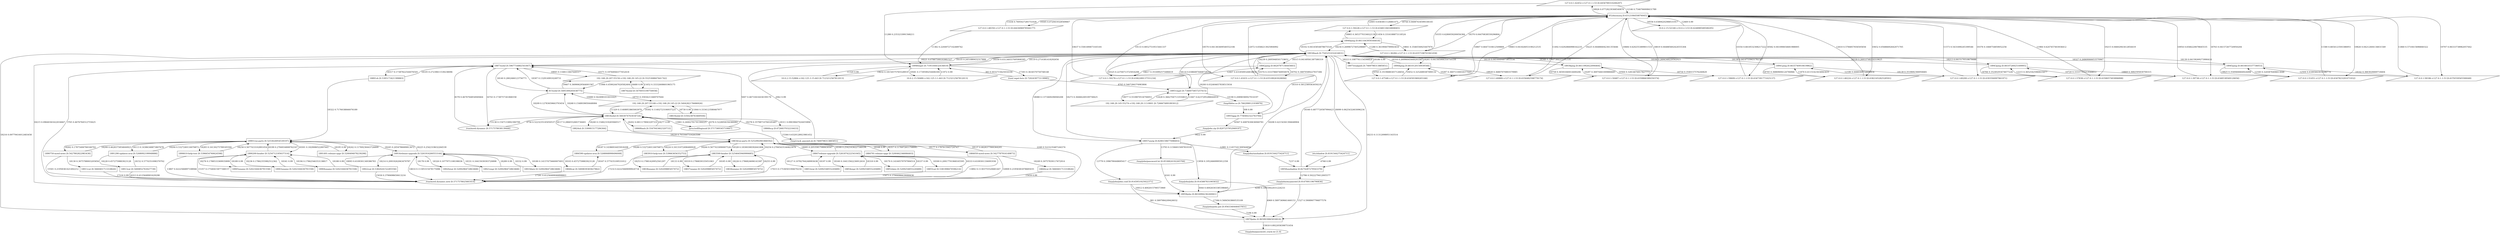 digraph G {
  682 [ label="127.0.0.1:42452->127.0.1.1:53 [0.6456789310206297]" shape="parallelogram" ];
  628 [ label="852dnsmasq [0.6312106450876045]" shape="box" ];
  638 [ label="127.0.0.1:59228->127.0.1.1:53 [0.6348118416808065]" shape="parallelogram" ];
  627 [ label="127.0.0.1:59609->127.0.1.1:53 [0.6347391771025137]" shape="parallelogram" ];
  669 [ label="127.0.0.1:58186->127.0.1.1:53 [0.6376559565590048]" shape="parallelogram" ];
  635 [ label="127.0.0.1:36284->127.0.1.1:53 [0.6357198701941458]" shape="parallelogram" ];
  657 [ label="127.0.0.1:39738->127.0.1.1:53 [0.6348538569120656]" shape="parallelogram" ];
  641 [ label="127.0.0.1:60200->127.0.1.1:53 [0.6393594997861971]" shape="parallelogram" ];
  654 [ label="127.0.0.1:57838->127.0.1.1:53 [0.6358057493896898]" shape="parallelogram" ];
  666 [ label="127.0.0.1:51451->127.0.1.1:53 [0.6347823291071932]" shape="parallelogram" ];
  650 [ label="127.0.0.1:41631->127.0.1.1:53 [0.635189263028094]" shape="parallelogram" ];
  663 [ label="127.0.0.1:60889->127.0.1.1:53 [0.6356482598779174]" shape="parallelogram" ];
  644 [ label="127.0.0.1:46224->127.0.1.1:53 [0.6382165282528591]" shape="parallelogram" ];
  686 [ label="127.0.0.1:48350->127.0.1.1:53 [0.6443696978564177]" shape="parallelogram" ];
  647 [ label="127.0.0.1:59278->127.0.1.1:53 [0.6382289137551234]" shape="parallelogram" ];
  632 [ label="127.0.0.1:50487->127.0.1.1:53 [0.6359866389250374]" shape="parallelogram" ];
  660 [ label="127.0.0.1:47548->127.0.1.1:53 [0.634591969265166]" shape="parallelogram" ];
  153 [ label="/proc/self/loginuid [0.5717369345710667]" shape="ellipse" ];
  470 [ label="18873sshd [0.5967716882541847]" shape="box" ];
  62 [ label="18818sshd [0.5603074763034724]" shape="box" ];
  692 [ label="192.168.29.145:55274->192.168.29.113:9001 [0.7266674891893012]" shape="parallelogram" ];
  690 [ label="18951wget [0.7340075857257415]" shape="box" ];
  469 [ label="192.168.29.207:55150->192.168.29.145:22 [0.5525308847641742]" shape="parallelogram" ];
  473 [ label="18874sshd [0.5470055190750058]" shape="box" ];
  466 [ label="/tmp/crack_passwd.sh [0.7469798313885851]" shape="ellipse" ];
  614 [ label="18934bash [0.7545251032416831]" shape="box" ];
  751 [ label="/tmp/john/john.pot [0.9563340446457851]" shape="ellipse" ];
  761 [ label="18976john [0.9659939865830818]" shape="box" ];
  680 [ label="/root/.wget-hsts [0.7202439772139985]" shape="ellipse" ];
  672 [ label="18946wget [0.7195164432434819]" shape="box" ];
  61 [ label="192.168.29.207:55148->192.168.29.145:22 [0.5404282176686926]" shape="parallelogram" ];
  113 [ label="18819sshd [0.5350238763469504]" shape="box" ];
  691 [ label="/tmp/libfoo.so [0.7662998121938976]" shape="ellipse" ];
  701 [ label="18955gpg [0.7740402322763764]" shape="box" ];
  137 [ label="/etc/shadow [0.8191544275424711]" shape="ellipse" ];
  735 [ label="18958unshadow [0.8274287279563379]" shape="box" ];
  734 [ label="/tmp/john/mypasswd [0.9147091196790836]" shape="ellipse" ];
  737 [ label="18959john [0.8616994236240061]" shape="box" ];
  684 [ label="10.0.2.15:50480->162.125.3.1:443 [0.7123212567812013]" shape="parallelogram" ];
  688 [ label="10.0.2.15:52884->162.125.3.15:443 [0.7123212567812013]" shape="parallelogram" ];
  731 [ label="/tmp/john/john.conf [0.9145951925922371]" shape="ellipse" ];
  448 [ label="/run/motd.dynamic [0.5717578038139446]" shape="ellipse" ];
  708 [ label="/tmp/john.zip [0.8207257952949197]" shape="ellipse" ];
  712 [ label="18957unzip [0.8290159677098493]" shape="box" ];
  717 [ label="/tmp/john/password.lst [0.8530824192265706]" shape="ellipse" ];
  309 [ label="1884050-motd-news [0.5427787916149873]" shape="box" ];
  283 [ label="18834run-parts [0.5252992901866592]" shape="box" ];
  313 [ label="18844cut [0.5660401713318826]" shape="box" ];
  286 [ label="1883500-header [0.5254645940990685]" shape="box" ];
  294 [ label="18838uname [0.520209885457472]" shape="box" ];
  292 [ label="18837uname [0.520209885457472]" shape="box" ];
  290 [ label="18836uname [0.520209885457472]" shape="box" ];
  270 [ label="18824sh [0.5300815177284364]" shape="box" ];
  544 [ label="18905uname [0.5202164436791558]" shape="box" ];
  538 [ label="1890200-header [0.5254712185637314]" shape="box" ];
  571 [ label="1891491-release-upgr [0.5200494078239298]" shape="box" ];
  536 [ label="18901run-parts [0.5253024954539197]" shape="box" ];
  758 [ label="18975realpath [0.7469798313885851]" shape="box" ];
  60 [ label="815sshd [0.5495309205038775]" shape="box" ];
  533 [ label="18891sh [0.5395173421399883]" shape="box" ];
  578 [ label="18914release-upgrade [0.5261916260553144]" shape="box" ];
  557 [ label="1890750-motd-news [0.5427802822983436]" shape="box" ];
  567 [ label="1891290-updates-avai [0.5268092199948886]" shape="box" ];
  555 [ label="1890610-help-text [0.5396654760624598]" shape="box" ];
  411 [ label="18855cat [0.5381998470596214]" shape="box" ];
  400 [ label="18847release-upgrade [0.5261874222541045]" shape="box" ];
  584 [ label="18921expr [0.5209296472863468]" shape="box" ];
  714 [ label="/tmp/john/john [0.9145887831905832]" shape="ellipse" ];
  569 [ label="18913cat [0.5400852763027739]" shape="box" ];
  540 [ label="18903uname [0.5202164436791558]" shape="box" ];
  646 [ label="18942ping [0.6620787136445683]" shape="box" ];
  659 [ label="18944ping [0.6610120150939548]" shape="box" ];
  406 [ label="18853stat [0.5209254855220489]" shape="box" ];
  620 [ label="18939ping [0.6611992622094464]" shape="box" ];
  409 [ label="18854expr [0.5209254855220489]" shape="box" ];
  586 [ label="18922cat [0.5382024152285556]" shape="box" ];
  640 [ label="18941ping [0.6635740910619862]" shape="box" ];
  653 [ label="18943ping [0.6610726925169995]" shape="box" ];
  634 [ label="18940ping [0.6611043959344618]" shape="box" ];
  665 [ label="18945ping [0.6616610337736053]" shape="box" ];
  582 [ label="18920stat [0.5209296472863468]" shape="box" ];
  559 [ label="18911cut [0.5660401713318826]" shape="box" ];
  542 [ label="18904uname [0.5202164436791558]" shape="box" ];
  716 [ label="/tmp/john/unshadow [0.8191544275424711]" shape="ellipse" ];
  328 [ label="18846cat [0.5400839365827862]" shape="box" ];
  326 [ label="1884590-updates-avai [0.5268068998496008]" shape="box" ];
  464 [ label="18868scp [0.6726837032216433]" shape="box" ];
  458 [ label="18868bash [0.5547043462320733]" shape="box" ];
  306 [ label="1883910-help-text [0.539663656352753]" shape="box" ];
  403 [ label="18852date [0.5209254855220489]" shape="box" ];
  332 [ label="1884791-release-upgr [0.5200462346084403]" shape="box" ];
  580 [ label="18919date [0.5209296472863468]" shape="box" ];
  629 [ label="10.0.2.15:52140->10.0.2.3:53 [0.624898508508295]" shape="parallelogram" ];
  272 [ label="/run/motd.dynamic.new [0.5717578025661614]" shape="ellipse" ];
  760 [ label="/tmp/john/password_crack.txt [1.0]" shape="ellipse" ];
  682 -> 628 [ label="12146 0.7546766008431789" ];
  638 -> 628 [ label="12005 0.6583811126881475" ];
  627 -> 628 [ label="10354 0.6618532308217222" ];
  669 -> 628 [ label="11860 0.5710415696840322" ];
  635 -> 628 [ label="10355 0.6280059200056384" ];
  657 -> 628 [ label="10954 0.6566220678645535" ];
  641 -> 628 [ label="11573 0.5431690245399546" ];
  654 -> 628 [ label="11984 0.6247457403936412" ];
  666 -> 628 [ label="11580 0.6654123593386951" ];
  650 -> 628 [ label="12072 0.6566213925904992" ];
  663 -> 628 [ label="11492 0.6292866998162235" ];
  644 -> 628 [ label="12610 0.5784857656505656" ];
  686 -> 628 [ label="11436 0.7695027285751026" ];
  647 -> 628 [ label="10637 0.5581490673165181" ];
  632 -> 628 [ label="10684 0.6202553899011531" ];
  660 -> 628 [ label="10807 0.6647310612509869" ];
  153 -> 470 [ label="5007 0.46710416436199176" ];
  153 -> 62 [ label="8376 0.5228958356380082" ];
  692 -> 690 [ label="12428 0.36627047133550833" ];
  469 -> 470 [ label="10371 0.19764944377452418" ];
  469 -> 473 [ label="11652 0.33332608601965175" ];
  466 -> 614 [ label="2062 0.99" ];
  751 -> 761 [ label="7196 0.99" ];
  680 -> 672 [ label="383 0.4432715625016194" ];
  680 -> 690 [ label="8765 0.5467284374983806" ];
  61 -> 113 [ label="11844 0.3334123580467977" ];
  61 -> 62 [ label="11329 0.11408953865003979" ];
  691 -> 701 [ label="308 0.99" ];
  137 -> 735 [ label="6768 0.99" ];
  734 -> 761 [ label="1527 0.5908907796877576" ];
  734 -> 737 [ label="6240 0.39910922031224233" ];
  684 -> 672 [ label="11972 0.99" ];
  688 -> 672 [ label="11320 0.99" ];
  731 -> 761 [ label="981 0.5897984209426032" ];
  731 -> 737 [ label="10012 0.4002015790573969" ];
  448 -> 470 [ label="8378 0.4676764854949464" ];
  448 -> 62 [ label="4756 0.5223235145050537" ];
  708 -> 712 [ label="9422 0.99" ];
  717 -> 737 [ label="6161 0.99" ];
  309 -> 283 [ label="18137 0.4628377900364205" ];
  309 -> 313 [ label="18249 0.30757839117672914" ];
  286 -> 294 [ label="18253 0.17881420952561297" ];
  286 -> 283 [ label="18254 0.27845435340823976" ];
  286 -> 292 [ label="18319 0.1786839335051063" ];
  286 -> 290 [ label="18226 0.1786824696143387" ];
  270 -> 283 [ label="18220 0.7033447316263599" ];
  270 -> 62 [ label="18117 0.2866552683736401" ];
  544 -> 538 [ label="18189 0.99" ];
  571 -> 536 [ label="18195 0.99" ];
  758 -> 614 [ label="18186 0.99" ];
  712 -> 614 [ label="18273 0.36466249109758425" ];
  470 -> 60 [ label="18140 0.2802466123756771" ];
  470 -> 614 [ label="18335 0.2451880432317899" ];
  470 -> 533 [ label="18317 0.17387822544076545" ];
  536 -> 578 [ label="18245 0.2054786689813672" ];
  536 -> 557 [ label="18262 0.17875406766166702" ];
  536 -> 571 [ label="18242 0.11769236443726899" ];
  536 -> 538 [ label="18301 0.1829086522897641" ];
  536 -> 567 [ label="18113 0.14386348873807678" ];
  536 -> 555 [ label="18283 0.16130275789185594" ];
  411 -> 400 [ label="18333 0.6109301336091936" ];
  584 -> 578 [ label="18289 0.99" ];
  701 -> 614 [ label="18310 0.5812369363059219" ];
  714 -> 761 [ label="4969 0.5897369661460153" ];
  714 -> 737 [ label="3044 0.40026303385398465" ];
  567 -> 536 [ label="18204 0.5327240116076872" ];
  567 -> 569 [ label="18228 0.4572759883923128" ];
  294 -> 286 [ label="18133 0.99" ];
  540 -> 538 [ label="18341 0.99" ];
  646 -> 614 [ label="18239 0.2695948501719651" ];
  659 -> 614 [ label="18316 0.26996045649293365" ];
  406 -> 400 [ label="18197 0.99" ];
  620 -> 614 [ label="18348 0.27007384223191516" ];
  409 -> 400 [ label="18318 0.99" ];
  586 -> 578 [ label="18093 0.6109301349386783" ];
  614 -> 640 [ label="18138 0.04147339431761347" ];
  614 -> 646 [ label="18315 0.04149561387580319" ];
  614 -> 758 [ label="18223 0.1087761154596824" ];
  614 -> 659 [ label="18261 0.041565906316750334" ];
  614 -> 712 [ label="18088 0.1373469296940208" ];
  614 -> 620 [ label="18110 0.04144494873853336" ];
  614 -> 761 [ label="18233 0.11312098951163514" ];
  614 -> 470 [ label="18221 0.07887599193981527" ];
  614 -> 735 [ label="18099 0.0625432403096234" ];
  614 -> 653 [ label="18213 0.0415170518679088" ];
  614 -> 672 [ label="18350 0.031340557695808395" ];
  614 -> 634 [ label="18102 0.04145854878675518" ];
  614 -> 665 [ label="18139 0.04158269273990414" ];
  614 -> 701 [ label="18200 0.032404657838515934" ];
  614 -> 737 [ label="18215 0.09640361622034667" ];
  614 -> 690 [ label="18114 0.03864974468728333" ];
  582 -> 578 [ label="18178 0.99" ];
  557 -> 536 [ label="18299 0.4628375854644923" ];
  557 -> 559 [ label="18130 0.3075788003205856" ];
  538 -> 540 [ label="18236 0.17862355982512362" ];
  538 -> 544 [ label="18276 0.1788533369935899" ];
  538 -> 536 [ label="18199 0.2784934808762167" ];
  538 -> 542 [ label="18194 0.17862546353138817" ];
  533 -> 470 [ label="18105 0.27239611539238096" ];
  533 -> 536 [ label="18322 0.7176038846076189" ];
  737 -> 614 [ label="18208 0.42154361394648904" ];
  690 -> 614 [ label="18325 0.22704713725916298" ];
  716 -> 735 [ label="7237 0.99" ];
  290 -> 286 [ label="18255 0.99" ];
  761 -> 614 [ label="18216 0.09779416012483458" ];
  542 -> 538 [ label="18188 0.99" ];
  328 -> 326 [ label="18167 0.577435109531012" ];
  634 -> 614 [ label="18234 0.26996727405298887" ];
  62 -> 60 [ label="18268 0.1548939050448084" ];
  62 -> 270 [ label="18240 0.15482319265940517" ];
  62 -> 464 [ label="18311 0.09039647024455894" ];
  62 -> 458 [ label="18202 0.0811178943297331" ];
  464 -> 62 [ label="18278 0.35798710760185487" ];
  665 -> 614 [ label="18327 0.26869066653570967" ];
  569 -> 567 [ label="18152 0.5774351098370702" ];
  306 -> 283 [ label="18264 0.5677433090007526" ];
  400 -> 283 [ label="18308 0.25421636227340194" ];
  400 -> 409 [ label="18160 0.16413562236912616" ];
  400 -> 411 [ label="18300 0.20917701968165595" ];
  400 -> 403 [ label="18170 0.14160579797906514" ];
  400 -> 406 [ label="18127 0.10782764248993638" ];
  640 -> 614 [ label="18184 0.2694348220562023" ];
  458 -> 62 [ label="18277 0.99" ];
  332 -> 283 [ label="18168 0.99" ];
  403 -> 400 [ label="18337 0.99" ];
  555 -> 536 [ label="18258 0.5677433102891054" ];
  60 -> 470 [ label="18307 0.1329149910249731" ];
  60 -> 62 [ label="18209 0.12783659663793454" ];
  283 -> 309 [ label="18177 0.1787615945724763" ];
  283 -> 286 [ label="18328 0.18300308392641806" ];
  283 -> 306 [ label="18224 0.16131072496480928" ];
  283 -> 326 [ label="18187 0.14386916455918208" ];
  283 -> 332 [ label="18357 0.1176972611708085" ];
  283 -> 400 [ label="18095 0.20535817080630567" ];
  292 -> 286 [ label="18185 0.99" ];
  578 -> 586 [ label="18214 0.20919262063470787" ];
  578 -> 580 [ label="18180 0.14157475660007493" ];
  578 -> 536 [ label="18225 0.2542319632264539" ];
  578 -> 582 [ label="18326 0.1077971108198036" ];
  578 -> 584 [ label="18331 0.16415039393720898" ];
  653 -> 614 [ label="18339 0.26933748218319625" ];
  735 -> 614 [ label="18340 0.4877720587994423" ];
  672 -> 614 [ label="18119 0.2710381418292656" ];
  580 -> 578 [ label="18332 0.99" ];
  326 -> 283 [ label="18280 0.5327240116076872" ];
  326 -> 328 [ label="18103 0.4572759883923128" ];
  620 -> 627 [ label="18754 0.3540157576240829" ];
  620 -> 632 [ label="19758 0.36591040014400206" ];
  653 -> 657 [ label="19869 0.3682595830700315" ];
  653 -> 654 [ label="18784 0.35240293474677226" ];
  640 -> 641 [ label="19139 0.3518682366958481" ];
  640 -> 644 [ label="18745 0.36869694124794966" ];
  634 -> 638 [ label="18865 0.3653770334022138" ];
  634 -> 635 [ label="19841 0.3546556925447974" ];
  665 -> 669 [ label="19142 0.3663626669718404" ];
  665 -> 666 [ label="19825 0.3549466664924498" ];
  628 -> 629 [ label="18556 0.03894202988531917" ];
  646 -> 647 [ label="18617 0.3516992575486619" ];
  646 -> 650 [ label="18702 0.36870589227937306" ];
  659 -> 663 [ label="18828 0.36807070893579985" ];
  659 -> 660 [ label="19765 0.35196883457126654" ];
  470 -> 448 [ label="16743 0.1738757341868358" ];
  272 -> 470 [ label="3765 0.4676764512755625" ];
  272 -> 62 [ label="2248 0.5223235487244374" ];
  62 -> 448 [ label="15138 0.1547133892390799" ];
  682 -> 672 [ label="11288 0.2353233991568211" ];
  638 -> 634 [ label="11456 0.3316188873118524" ];
  669 -> 665 [ label="12504 0.41895843031596774" ];
  627 -> 620 [ label="10564 0.32814676917827773" ];
  635 -> 634 [ label="11280 0.3619940799943616" ];
  641 -> 640 [ label="12186 0.4468309754600454" ];
  657 -> 653 [ label="10720 0.33337793213544653" ];
  654 -> 653 [ label="12215 0.36525425960635877" ];
  629 -> 628 [ label="12469 0.99" ];
  650 -> 646 [ label="10374 0.33337860740950076" ];
  666 -> 665 [ label="12160 0.3245876406613048" ];
  644 -> 640 [ label="11870 0.41151423434943435" ];
  663 -> 659 [ label="10287 0.36071330018377645" ];
  686 -> 672 [ label="11382 0.22049727142489742" ];
  647 -> 646 [ label="12407 0.4318509326834818" ];
  632 -> 620 [ label="10297 0.36974461009884685" ];
  692 -> 690 [ label="11847 0.6237295286644916" ];
  660 -> 659 [ label="10452 0.3252689387490132" ];
  628 -> 682 [ label="18926 0.07728239368540876" ];
  628 -> 638 [ label="18744 0.04087434599338145" ];
  628 -> 669 [ label="19707 0.06333738962057442" ];
  628 -> 627 [ label="18582 0.041090654681988005" ];
  628 -> 635 [ label="18370 0.04470838559296804" ];
  628 -> 641 [ label="19376 0.1668754859052256" ];
  628 -> 657 [ label="18763 0.04157267720950204" ];
  628 -> 654 [ label="19215 0.04602943412854419" ];
  628 -> 650 [ label="18570 0.041383409540552106" ];
  628 -> 666 [ label="19826 0.04212404134831549" ];
  628 -> 644 [ label="19452 0.05686692642071705" ];
  628 -> 663 [ label="19225 0.044884042361355646" ];
  628 -> 686 [ label="19305 0.0720419328569667" ];
  628 -> 647 [ label="19133 0.08527519515441337" ];
  628 -> 632 [ label="18819 0.044885602424555304" ];
  628 -> 660 [ label="19683 0.041826053190212535" ];
  309 -> 272 [ label="14909 0.21958381878685035" ];
  286 -> 272 [ label="17015 0.17536503394670216" ];
  473 -> 469 [ label="18480 0.99" ];
  313 -> 272 [ label="15659 0.99" ];
  712 -> 716 [ label="12981 0.11457161309564856" ];
  712 -> 717 [ label="13793 0.11584015097810195" ];
  712 -> 731 [ label="13779 0.1996790448695417" ];
  712 -> 714 [ label="13958 0.19524669995912358" ];
  761 -> 760 [ label="15818 0.8922058398751654" ];
  470 -> 469 [ label="18845 0.1168113847649317" ];
  113 -> 61 [ label="18730 0.99" ];
  328 -> 272 [ label="17391 0.41256489046898803" ];
  464 -> 466 [ label="15364 0.6320128923981452" ];
  411 -> 272 [ label="15973 0.37906986639080636" ];
  62 -> 153 [ label="13061 0.24002791741304225" ];
  62 -> 61 [ label="19392 0.11402723106937225" ];
  701 -> 708 [ label="16567 0.4087630636940781" ];
  569 -> 272 [ label="16313 0.4125648901629298" ];
  306 -> 272 [ label="17214 0.42225669099924734" ];
  400 -> 272 [ label="13892 0.11303755520681447" ];
  555 -> 272 [ label="13807 0.4222566897108946" ];
  578 -> 272 [ label="14614 0.11305315478175086" ];
  586 -> 272 [ label="15030 0.3790698650613216" ];
  735 -> 734 [ label="12786 0.5022279412005577" ];
  672 -> 680 [ label="17393 0.3634570750748148" ];
  672 -> 688 [ label="19632 0.18154575765528919" ];
  672 -> 684 [ label="19581 0.1739590254406304" ];
  559 -> 272 [ label="17224 0.99" ];
  557 -> 272 [ label="15501 0.21958361421492212" ];
  538 -> 272 [ label="15357 0.17540415877368157" ];
  737 -> 751 [ label="17384 0.5684563860535109" ];
  690 -> 691 [ label="14190 0.20896580927014197" ];
  690 -> 692 [ label="19077 0.5539870534706951" ];
  60 -> 469 [ label="19467 0.36990629564001587" ];
  60 -> 61 [ label="18755 0.35934211669707644" ];
  469 -> 60 [ label="11066 0.45902447020582404" ];
  61 -> 60 [ label="10488 0.5424981033031625" ];
}
